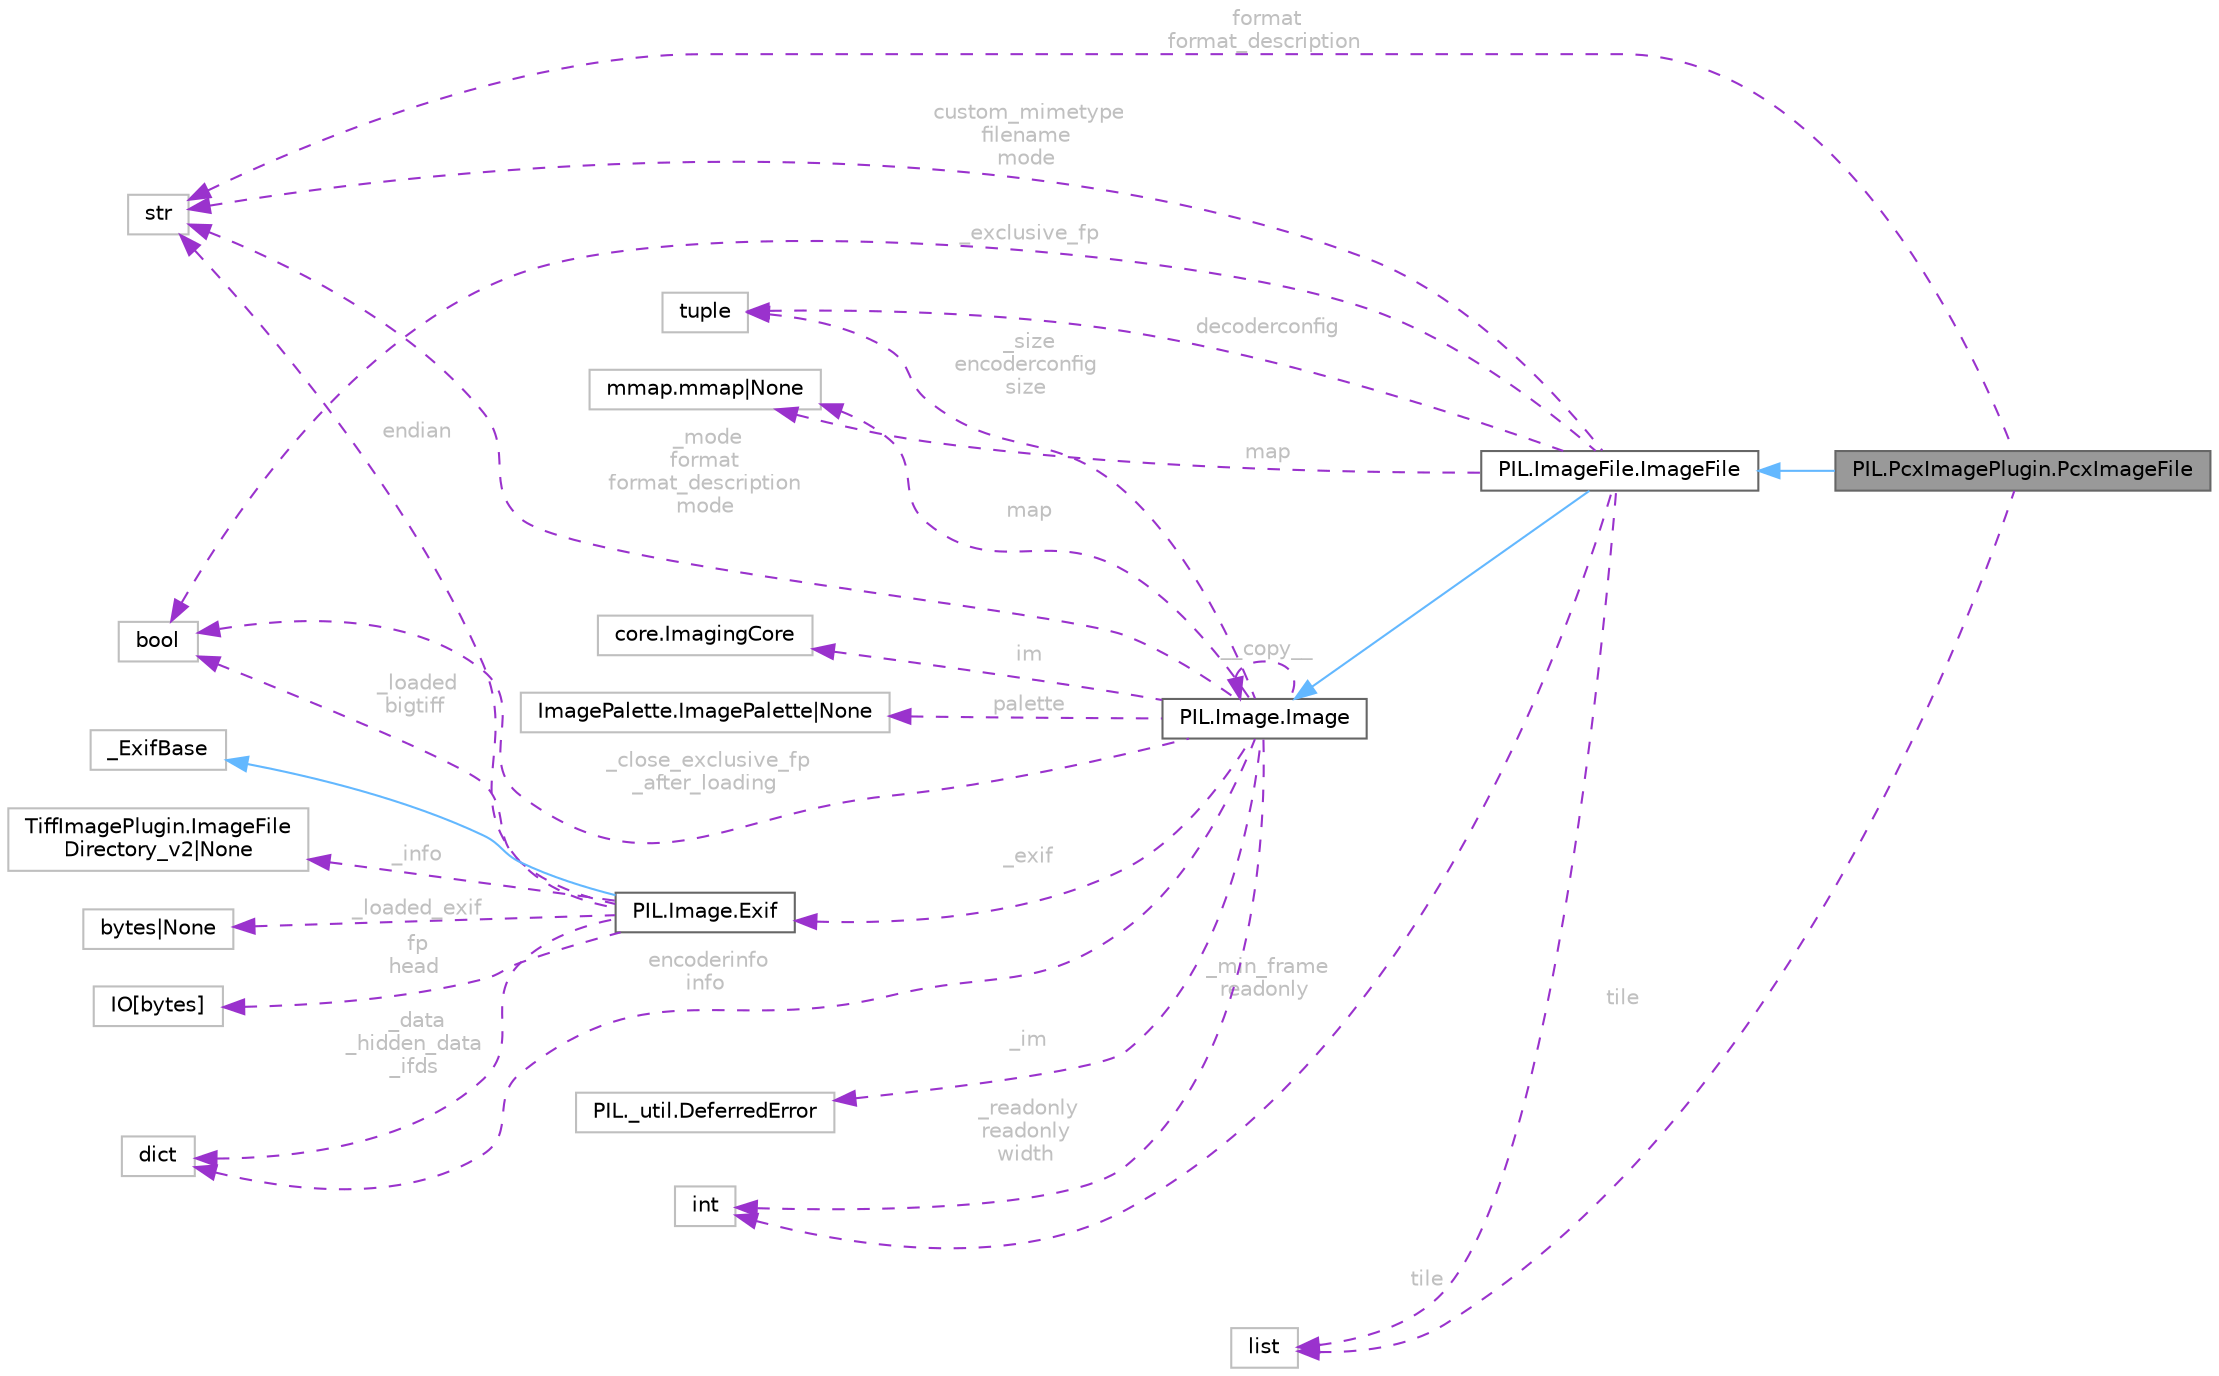digraph "PIL.PcxImagePlugin.PcxImageFile"
{
 // LATEX_PDF_SIZE
  bgcolor="transparent";
  edge [fontname=Helvetica,fontsize=10,labelfontname=Helvetica,labelfontsize=10];
  node [fontname=Helvetica,fontsize=10,shape=box,height=0.2,width=0.4];
  rankdir="LR";
  Node1 [id="Node000001",label="PIL.PcxImagePlugin.PcxImageFile",height=0.2,width=0.4,color="gray40", fillcolor="grey60", style="filled", fontcolor="black",tooltip="Image plugin for Paintbrush images."];
  Node2 -> Node1 [id="edge1_Node000001_Node000002",dir="back",color="steelblue1",style="solid",tooltip=" "];
  Node2 [id="Node000002",label="PIL.ImageFile.ImageFile",height=0.2,width=0.4,color="gray40", fillcolor="white", style="filled",URL="$da/d3b/classPIL_1_1ImageFile_1_1ImageFile.html",tooltip=" "];
  Node3 -> Node2 [id="edge2_Node000002_Node000003",dir="back",color="steelblue1",style="solid",tooltip=" "];
  Node3 [id="Node000003",label="PIL.Image.Image",height=0.2,width=0.4,color="gray40", fillcolor="white", style="filled",URL="$db/d16/classPIL_1_1Image_1_1Image.html",tooltip=" "];
  Node4 -> Node3 [id="edge3_Node000003_Node000004",dir="back",color="darkorchid3",style="dashed",tooltip=" ",label=" _mode\nformat\nformat_description\nmode",fontcolor="grey" ];
  Node4 [id="Node000004",label="str",height=0.2,width=0.4,color="grey75", fillcolor="white", style="filled",tooltip=" "];
  Node5 -> Node3 [id="edge4_Node000003_Node000005",dir="back",color="darkorchid3",style="dashed",tooltip=" ",label=" _close_exclusive_fp\l_after_loading",fontcolor="grey" ];
  Node5 [id="Node000005",label="bool",height=0.2,width=0.4,color="grey75", fillcolor="white", style="filled",tooltip=" "];
  Node3 -> Node3 [id="edge5_Node000003_Node000003",dir="back",color="darkorchid3",style="dashed",tooltip=" ",label=" __copy__",fontcolor="grey" ];
  Node6 -> Node3 [id="edge6_Node000003_Node000006",dir="back",color="darkorchid3",style="dashed",tooltip=" ",label=" _im",fontcolor="grey" ];
  Node6 [id="Node000006",label="PIL._util.DeferredError",height=0.2,width=0.4,color="grey75", fillcolor="white", style="filled",URL="$d6/d5c/classPIL_1_1__util_1_1DeferredError.html",tooltip=" "];
  Node7 -> Node3 [id="edge7_Node000003_Node000007",dir="back",color="darkorchid3",style="dashed",tooltip=" ",label=" _size\nencoderconfig\nsize",fontcolor="grey" ];
  Node7 [id="Node000007",label="tuple",height=0.2,width=0.4,color="grey75", fillcolor="white", style="filled",tooltip=" "];
  Node8 -> Node3 [id="edge8_Node000003_Node000008",dir="back",color="darkorchid3",style="dashed",tooltip=" ",label=" palette",fontcolor="grey" ];
  Node8 [id="Node000008",label="ImagePalette.ImagePalette\|None",height=0.2,width=0.4,color="grey75", fillcolor="white", style="filled",tooltip=" "];
  Node9 -> Node3 [id="edge9_Node000003_Node000009",dir="back",color="darkorchid3",style="dashed",tooltip=" ",label=" encoderinfo\ninfo",fontcolor="grey" ];
  Node9 [id="Node000009",label="dict",height=0.2,width=0.4,color="grey75", fillcolor="white", style="filled",tooltip=" "];
  Node10 -> Node3 [id="edge10_Node000003_Node000010",dir="back",color="darkorchid3",style="dashed",tooltip=" ",label=" _readonly\nreadonly\nwidth",fontcolor="grey" ];
  Node10 [id="Node000010",label="int",height=0.2,width=0.4,color="grey75", fillcolor="white", style="filled",tooltip=" "];
  Node11 -> Node3 [id="edge11_Node000003_Node000011",dir="back",color="darkorchid3",style="dashed",tooltip=" ",label=" _exif",fontcolor="grey" ];
  Node11 [id="Node000011",label="PIL.Image.Exif",height=0.2,width=0.4,color="gray40", fillcolor="white", style="filled",URL="$d5/d98/classPIL_1_1Image_1_1Exif.html",tooltip=" "];
  Node12 -> Node11 [id="edge12_Node000011_Node000012",dir="back",color="steelblue1",style="solid",tooltip=" "];
  Node12 [id="Node000012",label="_ExifBase",height=0.2,width=0.4,color="grey75", fillcolor="white", style="filled",URL="$d3/dc3/class__ExifBase.html",tooltip=" "];
  Node4 -> Node11 [id="edge13_Node000011_Node000004",dir="back",color="darkorchid3",style="dashed",tooltip=" ",label=" endian",fontcolor="grey" ];
  Node5 -> Node11 [id="edge14_Node000011_Node000005",dir="back",color="darkorchid3",style="dashed",tooltip=" ",label=" _loaded\nbigtiff",fontcolor="grey" ];
  Node9 -> Node11 [id="edge15_Node000011_Node000009",dir="back",color="darkorchid3",style="dashed",tooltip=" ",label=" _data\n_hidden_data\n_ifds",fontcolor="grey" ];
  Node13 -> Node11 [id="edge16_Node000011_Node000013",dir="back",color="darkorchid3",style="dashed",tooltip=" ",label=" _info",fontcolor="grey" ];
  Node13 [id="Node000013",label="TiffImagePlugin.ImageFile\lDirectory_v2\|None",height=0.2,width=0.4,color="grey75", fillcolor="white", style="filled",tooltip=" "];
  Node14 -> Node11 [id="edge17_Node000011_Node000014",dir="back",color="darkorchid3",style="dashed",tooltip=" ",label=" _loaded_exif",fontcolor="grey" ];
  Node14 [id="Node000014",label="bytes\|None",height=0.2,width=0.4,color="grey75", fillcolor="white", style="filled",tooltip=" "];
  Node15 -> Node11 [id="edge18_Node000011_Node000015",dir="back",color="darkorchid3",style="dashed",tooltip=" ",label=" fp\nhead",fontcolor="grey" ];
  Node15 [id="Node000015",label="IO[bytes]",height=0.2,width=0.4,color="grey75", fillcolor="white", style="filled",tooltip=" "];
  Node16 -> Node3 [id="edge19_Node000003_Node000016",dir="back",color="darkorchid3",style="dashed",tooltip=" ",label=" map",fontcolor="grey" ];
  Node16 [id="Node000016",label="mmap.mmap\|None",height=0.2,width=0.4,color="grey75", fillcolor="white", style="filled",tooltip=" "];
  Node17 -> Node3 [id="edge20_Node000003_Node000017",dir="back",color="darkorchid3",style="dashed",tooltip=" ",label=" im",fontcolor="grey" ];
  Node17 [id="Node000017",label="core.ImagingCore",height=0.2,width=0.4,color="grey75", fillcolor="white", style="filled",tooltip=" "];
  Node10 -> Node2 [id="edge21_Node000002_Node000010",dir="back",color="darkorchid3",style="dashed",tooltip=" ",label=" _min_frame\nreadonly",fontcolor="grey" ];
  Node4 -> Node2 [id="edge22_Node000002_Node000004",dir="back",color="darkorchid3",style="dashed",tooltip=" ",label=" custom_mimetype\nfilename\nmode",fontcolor="grey" ];
  Node18 -> Node2 [id="edge23_Node000002_Node000018",dir="back",color="darkorchid3",style="dashed",tooltip=" ",label=" tile",fontcolor="grey" ];
  Node18 [id="Node000018",label="list",height=0.2,width=0.4,color="grey75", fillcolor="white", style="filled",tooltip=" "];
  Node7 -> Node2 [id="edge24_Node000002_Node000007",dir="back",color="darkorchid3",style="dashed",tooltip=" ",label=" decoderconfig",fontcolor="grey" ];
  Node5 -> Node2 [id="edge25_Node000002_Node000005",dir="back",color="darkorchid3",style="dashed",tooltip=" ",label=" _exclusive_fp",fontcolor="grey" ];
  Node16 -> Node2 [id="edge26_Node000002_Node000016",dir="back",color="darkorchid3",style="dashed",tooltip=" ",label=" map",fontcolor="grey" ];
  Node4 -> Node1 [id="edge27_Node000001_Node000004",dir="back",color="darkorchid3",style="dashed",tooltip=" ",label=" format\nformat_description",fontcolor="grey" ];
  Node18 -> Node1 [id="edge28_Node000001_Node000018",dir="back",color="darkorchid3",style="dashed",tooltip=" ",label=" tile",fontcolor="grey" ];
}
